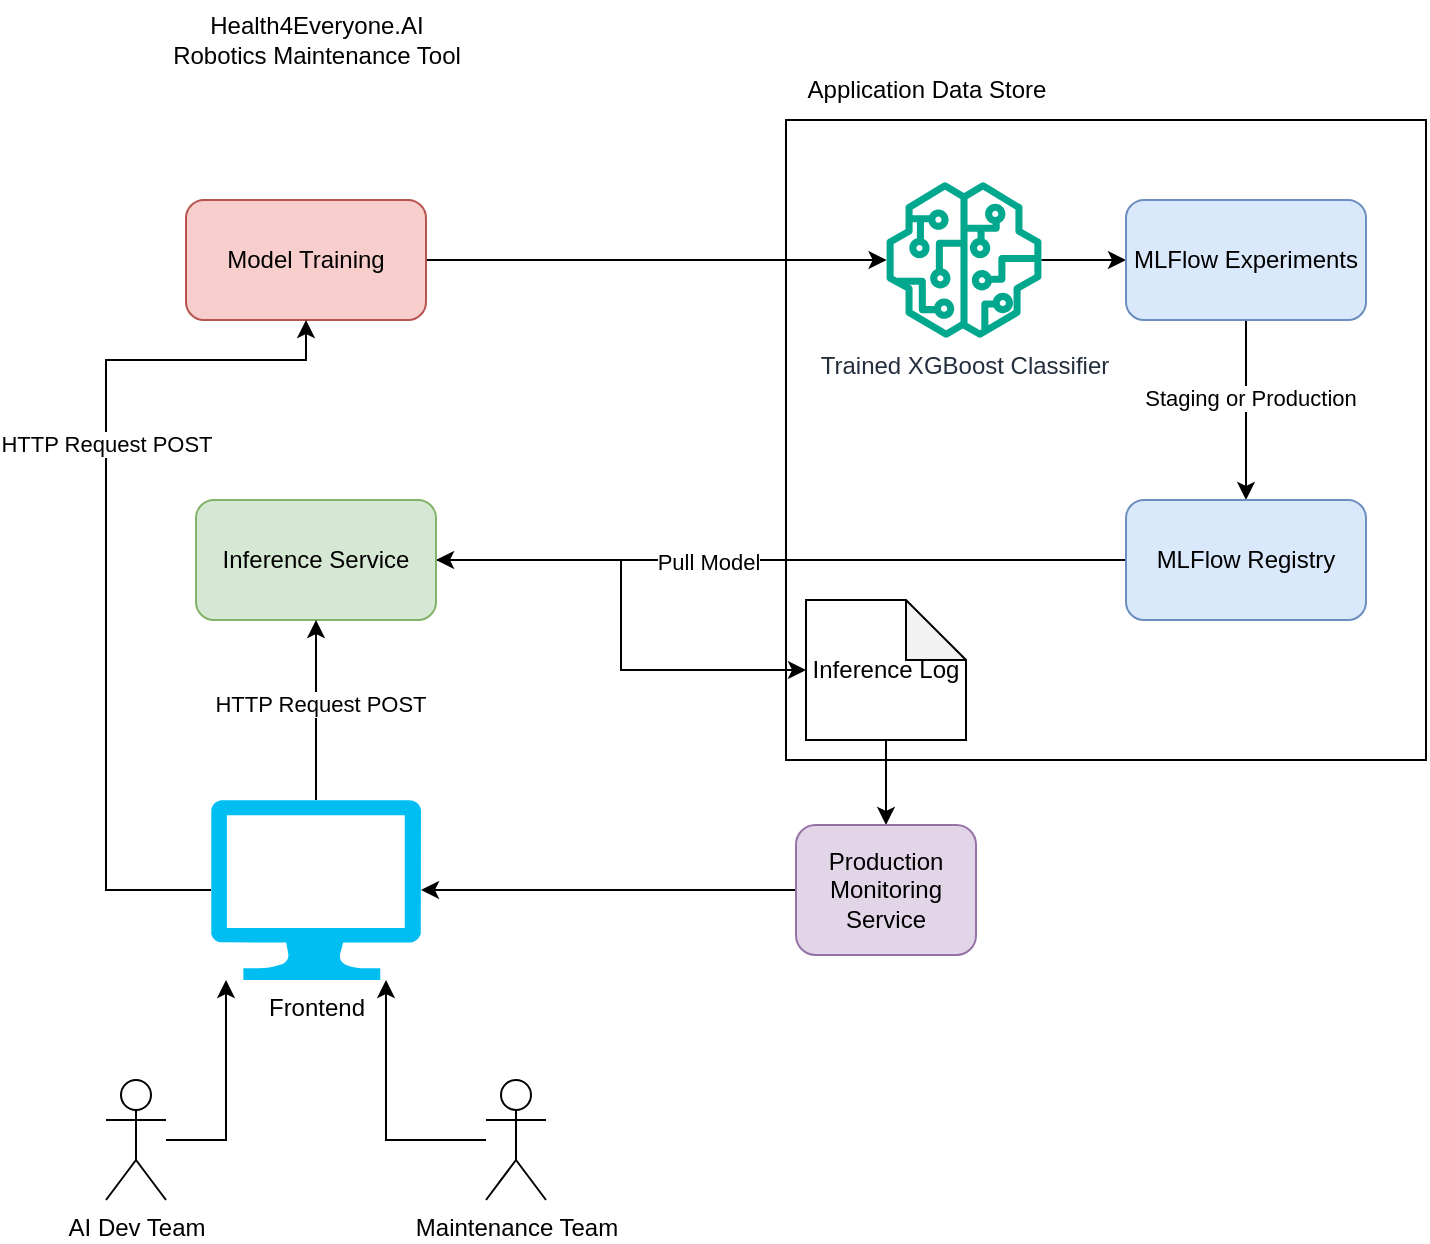 <mxfile version="24.0.4" type="github">
  <diagram name="Page-1" id="PsGNTERkMVCFi3AL_M9v">
    <mxGraphModel dx="944" dy="769" grid="1" gridSize="10" guides="1" tooltips="1" connect="1" arrows="1" fold="1" page="1" pageScale="1" pageWidth="850" pageHeight="1100" math="0" shadow="0">
      <root>
        <mxCell id="0" />
        <mxCell id="1" parent="0" />
        <mxCell id="qxM-q3SZRUhKUbwGHISn-8" value="" style="whiteSpace=wrap;html=1;aspect=fixed;" vertex="1" parent="1">
          <mxGeometry x="360" y="80" width="320" height="320" as="geometry" />
        </mxCell>
        <mxCell id="qxM-q3SZRUhKUbwGHISn-1" value="Health4Everyone.AI&lt;div&gt;Robotics Maintenance Tool&lt;/div&gt;" style="text;html=1;align=center;verticalAlign=middle;resizable=0;points=[];autosize=1;strokeColor=none;fillColor=none;" vertex="1" parent="1">
          <mxGeometry x="40" y="20" width="170" height="40" as="geometry" />
        </mxCell>
        <mxCell id="qxM-q3SZRUhKUbwGHISn-4" style="edgeStyle=orthogonalEdgeStyle;rounded=0;orthogonalLoop=1;jettySize=auto;html=1;" edge="1" parent="1" source="qxM-q3SZRUhKUbwGHISn-2" target="qxM-q3SZRUhKUbwGHISn-3">
          <mxGeometry relative="1" as="geometry" />
        </mxCell>
        <mxCell id="qxM-q3SZRUhKUbwGHISn-2" value="Model Training" style="rounded=1;whiteSpace=wrap;html=1;fillColor=#f8cecc;strokeColor=#b85450;" vertex="1" parent="1">
          <mxGeometry x="60" y="120" width="120" height="60" as="geometry" />
        </mxCell>
        <mxCell id="qxM-q3SZRUhKUbwGHISn-7" style="edgeStyle=orthogonalEdgeStyle;rounded=0;orthogonalLoop=1;jettySize=auto;html=1;" edge="1" parent="1" source="qxM-q3SZRUhKUbwGHISn-3" target="qxM-q3SZRUhKUbwGHISn-6">
          <mxGeometry relative="1" as="geometry" />
        </mxCell>
        <mxCell id="qxM-q3SZRUhKUbwGHISn-3" value="Trained XGBoost Classifier" style="sketch=0;outlineConnect=0;fontColor=#232F3E;gradientColor=none;fillColor=#01A88D;strokeColor=none;dashed=0;verticalLabelPosition=bottom;verticalAlign=top;align=center;html=1;fontSize=12;fontStyle=0;aspect=fixed;pointerEvents=1;shape=mxgraph.aws4.sagemaker_model;" vertex="1" parent="1">
          <mxGeometry x="410" y="111" width="78" height="78" as="geometry" />
        </mxCell>
        <mxCell id="qxM-q3SZRUhKUbwGHISn-12" style="edgeStyle=orthogonalEdgeStyle;rounded=0;orthogonalLoop=1;jettySize=auto;html=1;" edge="1" parent="1" source="qxM-q3SZRUhKUbwGHISn-6" target="qxM-q3SZRUhKUbwGHISn-11">
          <mxGeometry relative="1" as="geometry" />
        </mxCell>
        <mxCell id="qxM-q3SZRUhKUbwGHISn-13" value="Staging or Production" style="edgeLabel;html=1;align=center;verticalAlign=middle;resizable=0;points=[];" vertex="1" connectable="0" parent="qxM-q3SZRUhKUbwGHISn-12">
          <mxGeometry x="-0.133" y="2" relative="1" as="geometry">
            <mxPoint as="offset" />
          </mxGeometry>
        </mxCell>
        <mxCell id="qxM-q3SZRUhKUbwGHISn-6" value="MLFlow Experiments" style="rounded=1;whiteSpace=wrap;html=1;fillColor=#dae8fc;strokeColor=#6c8ebf;" vertex="1" parent="1">
          <mxGeometry x="530" y="120" width="120" height="60" as="geometry" />
        </mxCell>
        <mxCell id="qxM-q3SZRUhKUbwGHISn-10" value="Application Data Store" style="text;html=1;align=center;verticalAlign=middle;resizable=0;points=[];autosize=1;strokeColor=none;fillColor=none;" vertex="1" parent="1">
          <mxGeometry x="360" y="50" width="140" height="30" as="geometry" />
        </mxCell>
        <mxCell id="qxM-q3SZRUhKUbwGHISn-15" style="edgeStyle=orthogonalEdgeStyle;rounded=0;orthogonalLoop=1;jettySize=auto;html=1;" edge="1" parent="1" source="qxM-q3SZRUhKUbwGHISn-11" target="qxM-q3SZRUhKUbwGHISn-14">
          <mxGeometry relative="1" as="geometry" />
        </mxCell>
        <mxCell id="qxM-q3SZRUhKUbwGHISn-16" value="Pull Model" style="edgeLabel;html=1;align=center;verticalAlign=middle;resizable=0;points=[];" vertex="1" connectable="0" parent="qxM-q3SZRUhKUbwGHISn-15">
          <mxGeometry x="0.212" y="1" relative="1" as="geometry">
            <mxPoint as="offset" />
          </mxGeometry>
        </mxCell>
        <mxCell id="qxM-q3SZRUhKUbwGHISn-11" value="MLFlow Registry" style="rounded=1;whiteSpace=wrap;html=1;fillColor=#dae8fc;strokeColor=#6c8ebf;" vertex="1" parent="1">
          <mxGeometry x="530" y="270" width="120" height="60" as="geometry" />
        </mxCell>
        <mxCell id="qxM-q3SZRUhKUbwGHISn-27" style="edgeStyle=orthogonalEdgeStyle;rounded=0;orthogonalLoop=1;jettySize=auto;html=1;" edge="1" parent="1" source="qxM-q3SZRUhKUbwGHISn-14" target="qxM-q3SZRUhKUbwGHISn-26">
          <mxGeometry relative="1" as="geometry" />
        </mxCell>
        <mxCell id="qxM-q3SZRUhKUbwGHISn-14" value="Inference Service" style="rounded=1;whiteSpace=wrap;html=1;fillColor=#d5e8d4;strokeColor=#82b366;" vertex="1" parent="1">
          <mxGeometry x="65" y="270" width="120" height="60" as="geometry" />
        </mxCell>
        <mxCell id="qxM-q3SZRUhKUbwGHISn-18" style="edgeStyle=orthogonalEdgeStyle;rounded=0;orthogonalLoop=1;jettySize=auto;html=1;" edge="1" parent="1" source="qxM-q3SZRUhKUbwGHISn-17" target="qxM-q3SZRUhKUbwGHISn-14">
          <mxGeometry relative="1" as="geometry" />
        </mxCell>
        <mxCell id="qxM-q3SZRUhKUbwGHISn-23" value="HTTP Request POST" style="edgeLabel;html=1;align=center;verticalAlign=middle;resizable=0;points=[];" vertex="1" connectable="0" parent="qxM-q3SZRUhKUbwGHISn-18">
          <mxGeometry x="0.067" y="-2" relative="1" as="geometry">
            <mxPoint as="offset" />
          </mxGeometry>
        </mxCell>
        <mxCell id="qxM-q3SZRUhKUbwGHISn-19" style="edgeStyle=orthogonalEdgeStyle;rounded=0;orthogonalLoop=1;jettySize=auto;html=1;" edge="1" parent="1" source="qxM-q3SZRUhKUbwGHISn-17" target="qxM-q3SZRUhKUbwGHISn-2">
          <mxGeometry relative="1" as="geometry">
            <Array as="points">
              <mxPoint x="20" y="465" />
              <mxPoint x="20" y="200" />
              <mxPoint x="120" y="200" />
            </Array>
          </mxGeometry>
        </mxCell>
        <mxCell id="qxM-q3SZRUhKUbwGHISn-20" value="HTTP Request POST" style="edgeLabel;html=1;align=center;verticalAlign=middle;resizable=0;points=[];" vertex="1" connectable="0" parent="qxM-q3SZRUhKUbwGHISn-19">
          <mxGeometry x="0.264" relative="1" as="geometry">
            <mxPoint y="1" as="offset" />
          </mxGeometry>
        </mxCell>
        <mxCell id="qxM-q3SZRUhKUbwGHISn-17" value="Frontend" style="verticalLabelPosition=bottom;html=1;verticalAlign=top;align=center;strokeColor=none;fillColor=#00BEF2;shape=mxgraph.azure.computer;pointerEvents=1;" vertex="1" parent="1">
          <mxGeometry x="72.5" y="420" width="105" height="90" as="geometry" />
        </mxCell>
        <mxCell id="qxM-q3SZRUhKUbwGHISn-31" style="edgeStyle=orthogonalEdgeStyle;rounded=0;orthogonalLoop=1;jettySize=auto;html=1;" edge="1" parent="1" source="qxM-q3SZRUhKUbwGHISn-21" target="qxM-q3SZRUhKUbwGHISn-17">
          <mxGeometry relative="1" as="geometry">
            <Array as="points">
              <mxPoint x="80" y="590" />
            </Array>
          </mxGeometry>
        </mxCell>
        <mxCell id="qxM-q3SZRUhKUbwGHISn-21" value="AI Dev Team" style="shape=umlActor;verticalLabelPosition=bottom;verticalAlign=top;html=1;outlineConnect=0;" vertex="1" parent="1">
          <mxGeometry x="20" y="560" width="30" height="60" as="geometry" />
        </mxCell>
        <mxCell id="qxM-q3SZRUhKUbwGHISn-25" style="edgeStyle=orthogonalEdgeStyle;rounded=0;orthogonalLoop=1;jettySize=auto;html=1;" edge="1" parent="1" source="qxM-q3SZRUhKUbwGHISn-22" target="qxM-q3SZRUhKUbwGHISn-17">
          <mxGeometry relative="1" as="geometry">
            <Array as="points">
              <mxPoint x="160" y="590" />
            </Array>
          </mxGeometry>
        </mxCell>
        <mxCell id="qxM-q3SZRUhKUbwGHISn-22" value="Maintenance Team" style="shape=umlActor;verticalLabelPosition=bottom;verticalAlign=top;html=1;outlineConnect=0;" vertex="1" parent="1">
          <mxGeometry x="210" y="560" width="30" height="60" as="geometry" />
        </mxCell>
        <mxCell id="qxM-q3SZRUhKUbwGHISn-29" style="edgeStyle=orthogonalEdgeStyle;rounded=0;orthogonalLoop=1;jettySize=auto;html=1;" edge="1" parent="1" source="qxM-q3SZRUhKUbwGHISn-26" target="qxM-q3SZRUhKUbwGHISn-28">
          <mxGeometry relative="1" as="geometry" />
        </mxCell>
        <mxCell id="qxM-q3SZRUhKUbwGHISn-26" value="Inference Log" style="shape=note;whiteSpace=wrap;html=1;backgroundOutline=1;darkOpacity=0.05;" vertex="1" parent="1">
          <mxGeometry x="370" y="320" width="80" height="70" as="geometry" />
        </mxCell>
        <mxCell id="qxM-q3SZRUhKUbwGHISn-30" style="edgeStyle=orthogonalEdgeStyle;rounded=0;orthogonalLoop=1;jettySize=auto;html=1;" edge="1" parent="1" source="qxM-q3SZRUhKUbwGHISn-28" target="qxM-q3SZRUhKUbwGHISn-17">
          <mxGeometry relative="1" as="geometry" />
        </mxCell>
        <mxCell id="qxM-q3SZRUhKUbwGHISn-28" value="Production Monitoring Service" style="rounded=1;whiteSpace=wrap;html=1;fillColor=#e1d5e7;strokeColor=#9673a6;" vertex="1" parent="1">
          <mxGeometry x="365" y="432.5" width="90" height="65" as="geometry" />
        </mxCell>
      </root>
    </mxGraphModel>
  </diagram>
</mxfile>
